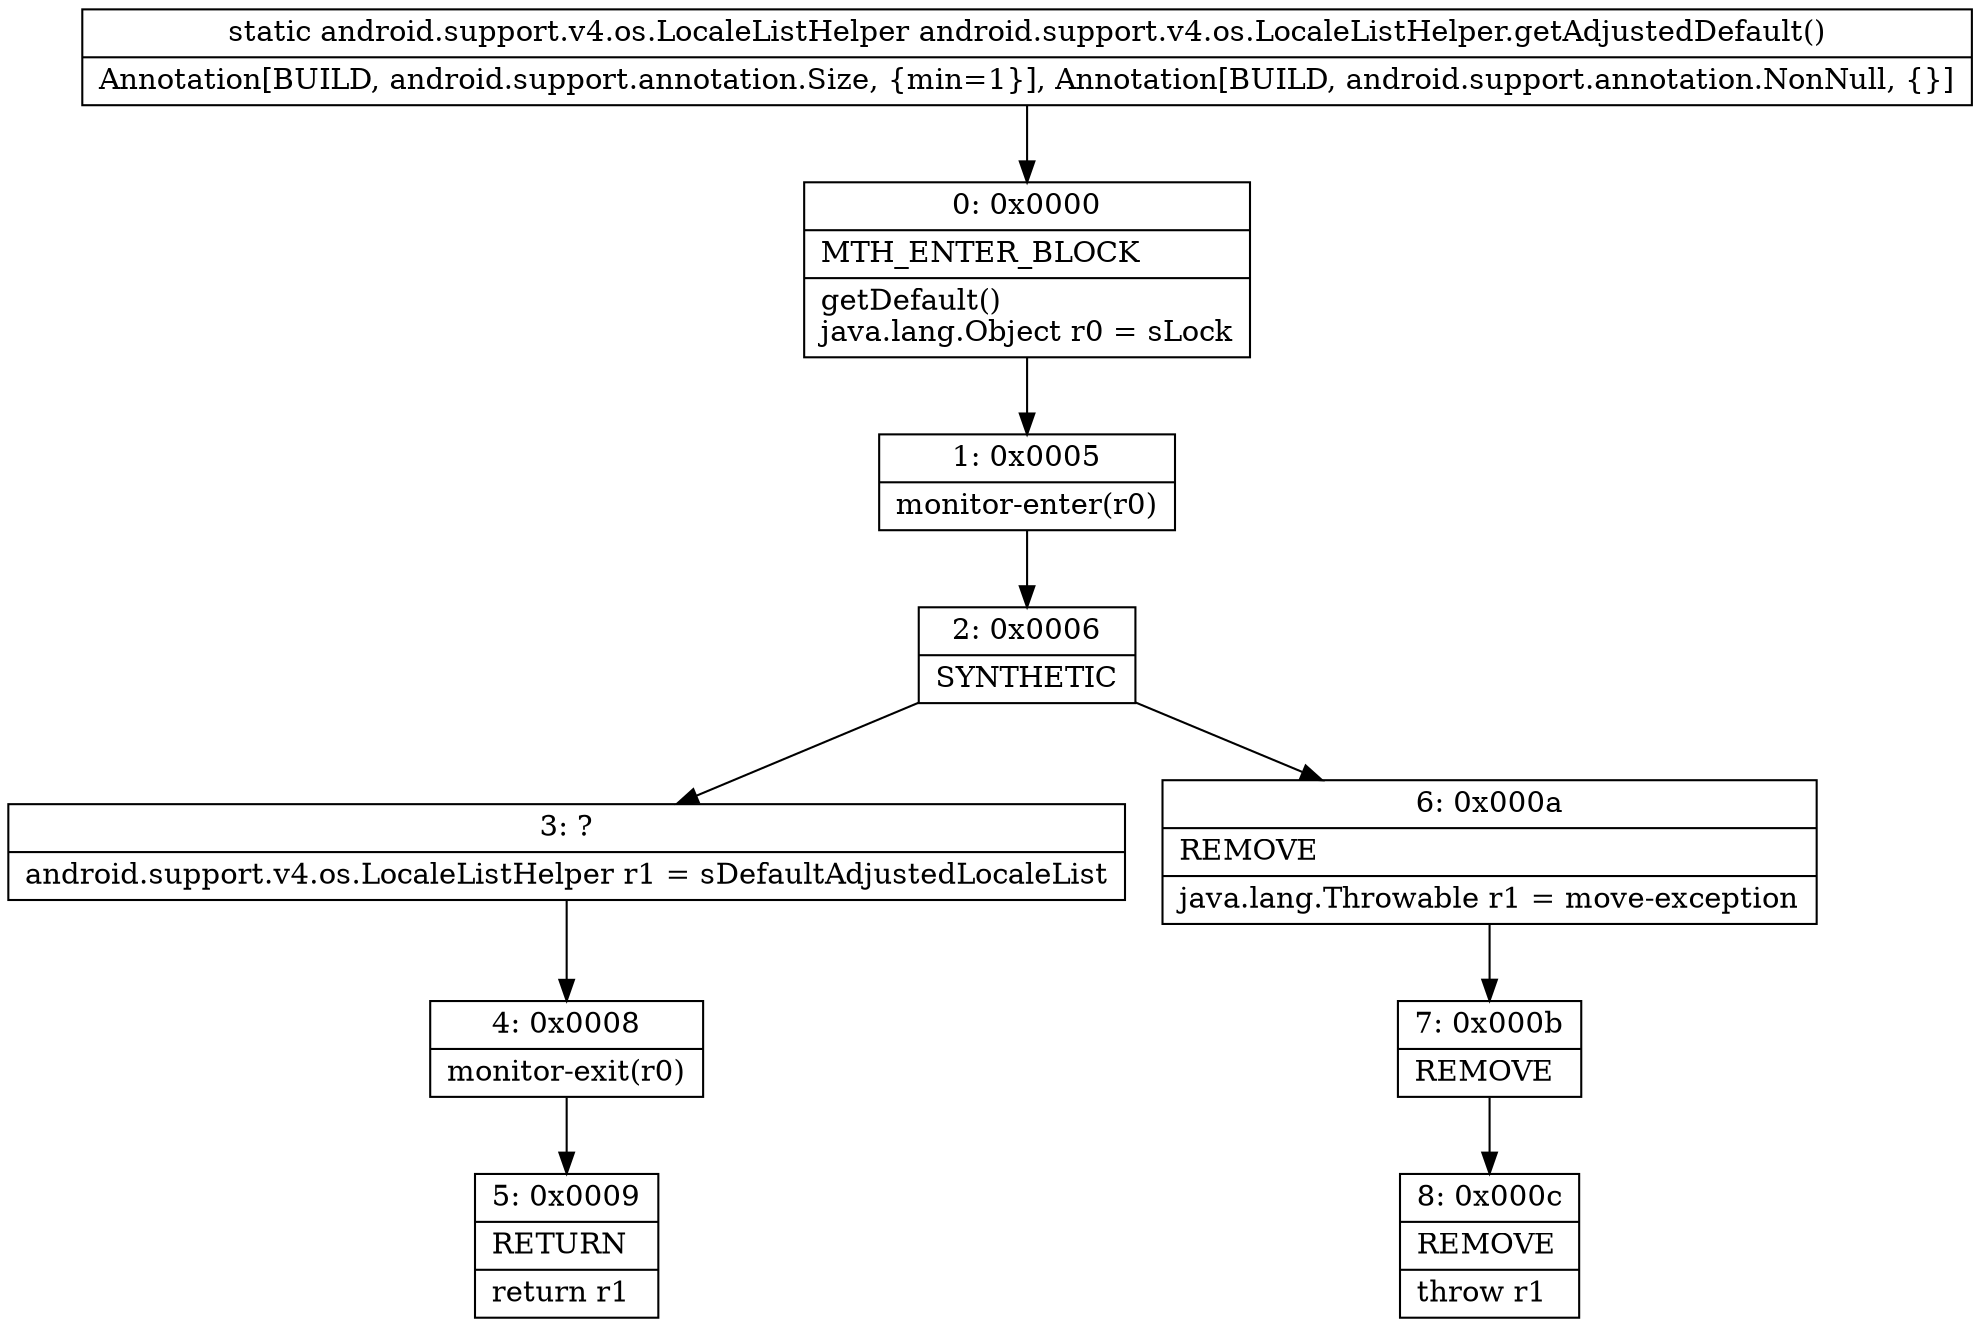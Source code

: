 digraph "CFG forandroid.support.v4.os.LocaleListHelper.getAdjustedDefault()Landroid\/support\/v4\/os\/LocaleListHelper;" {
Node_0 [shape=record,label="{0\:\ 0x0000|MTH_ENTER_BLOCK\l|getDefault()\ljava.lang.Object r0 = sLock\l}"];
Node_1 [shape=record,label="{1\:\ 0x0005|monitor\-enter(r0)\l}"];
Node_2 [shape=record,label="{2\:\ 0x0006|SYNTHETIC\l}"];
Node_3 [shape=record,label="{3\:\ ?|android.support.v4.os.LocaleListHelper r1 = sDefaultAdjustedLocaleList\l}"];
Node_4 [shape=record,label="{4\:\ 0x0008|monitor\-exit(r0)\l}"];
Node_5 [shape=record,label="{5\:\ 0x0009|RETURN\l|return r1\l}"];
Node_6 [shape=record,label="{6\:\ 0x000a|REMOVE\l|java.lang.Throwable r1 = move\-exception\l}"];
Node_7 [shape=record,label="{7\:\ 0x000b|REMOVE\l}"];
Node_8 [shape=record,label="{8\:\ 0x000c|REMOVE\l|throw r1\l}"];
MethodNode[shape=record,label="{static android.support.v4.os.LocaleListHelper android.support.v4.os.LocaleListHelper.getAdjustedDefault()  | Annotation[BUILD, android.support.annotation.Size, \{min=1\}], Annotation[BUILD, android.support.annotation.NonNull, \{\}]\l}"];
MethodNode -> Node_0;
Node_0 -> Node_1;
Node_1 -> Node_2;
Node_2 -> Node_3;
Node_2 -> Node_6;
Node_3 -> Node_4;
Node_4 -> Node_5;
Node_6 -> Node_7;
Node_7 -> Node_8;
}

